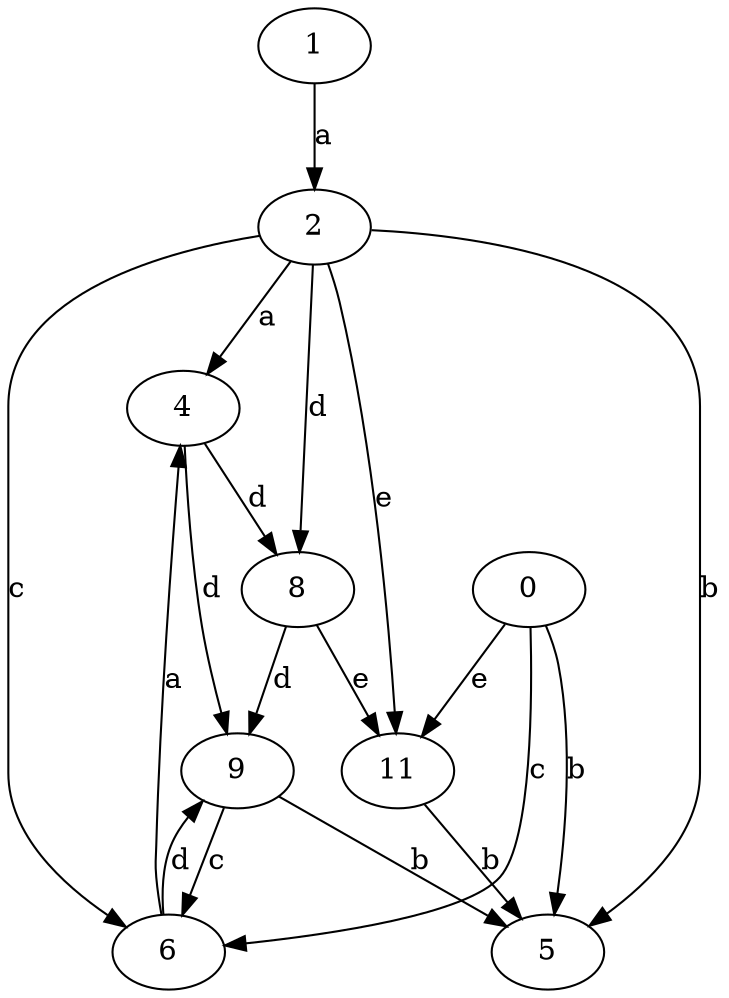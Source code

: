 strict digraph  {
2;
0;
4;
5;
1;
6;
8;
9;
11;
2 -> 4  [label=a];
2 -> 5  [label=b];
2 -> 6  [label=c];
2 -> 8  [label=d];
2 -> 11  [label=e];
0 -> 5  [label=b];
0 -> 6  [label=c];
0 -> 11  [label=e];
4 -> 8  [label=d];
4 -> 9  [label=d];
1 -> 2  [label=a];
6 -> 4  [label=a];
6 -> 9  [label=d];
8 -> 9  [label=d];
8 -> 11  [label=e];
9 -> 5  [label=b];
9 -> 6  [label=c];
11 -> 5  [label=b];
}
